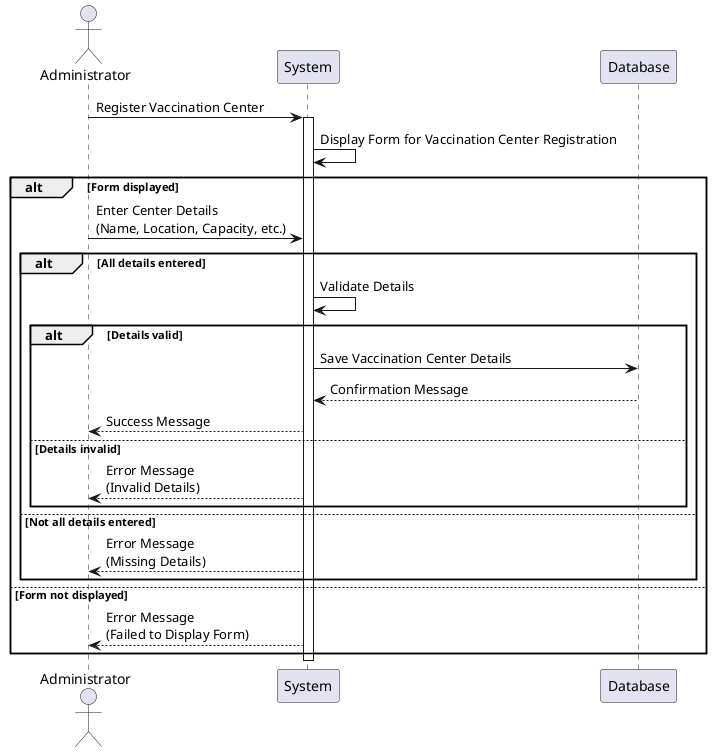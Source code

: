 @startuml
actor Administrator as Admin

Admin -> System: Register Vaccination Center
activate System

System -> System: Display Form for Vaccination Center Registration
alt Form displayed
    Admin -> System: Enter Center Details\n(Name, Location, Capacity, etc.)
    alt All details entered
        System -> System: Validate Details
        alt Details valid
            System -> Database: Save Vaccination Center Details
            Database --> System: Confirmation Message
            System --> Admin: Success Message
        else Details invalid
            System --> Admin: Error Message\n(Invalid Details)
        end
    else Not all details entered
        System --> Admin: Error Message\n(Missing Details)
    end
else Form not displayed
    System --> Admin: Error Message\n(Failed to Display Form)
end

deactivate System
@enduml
